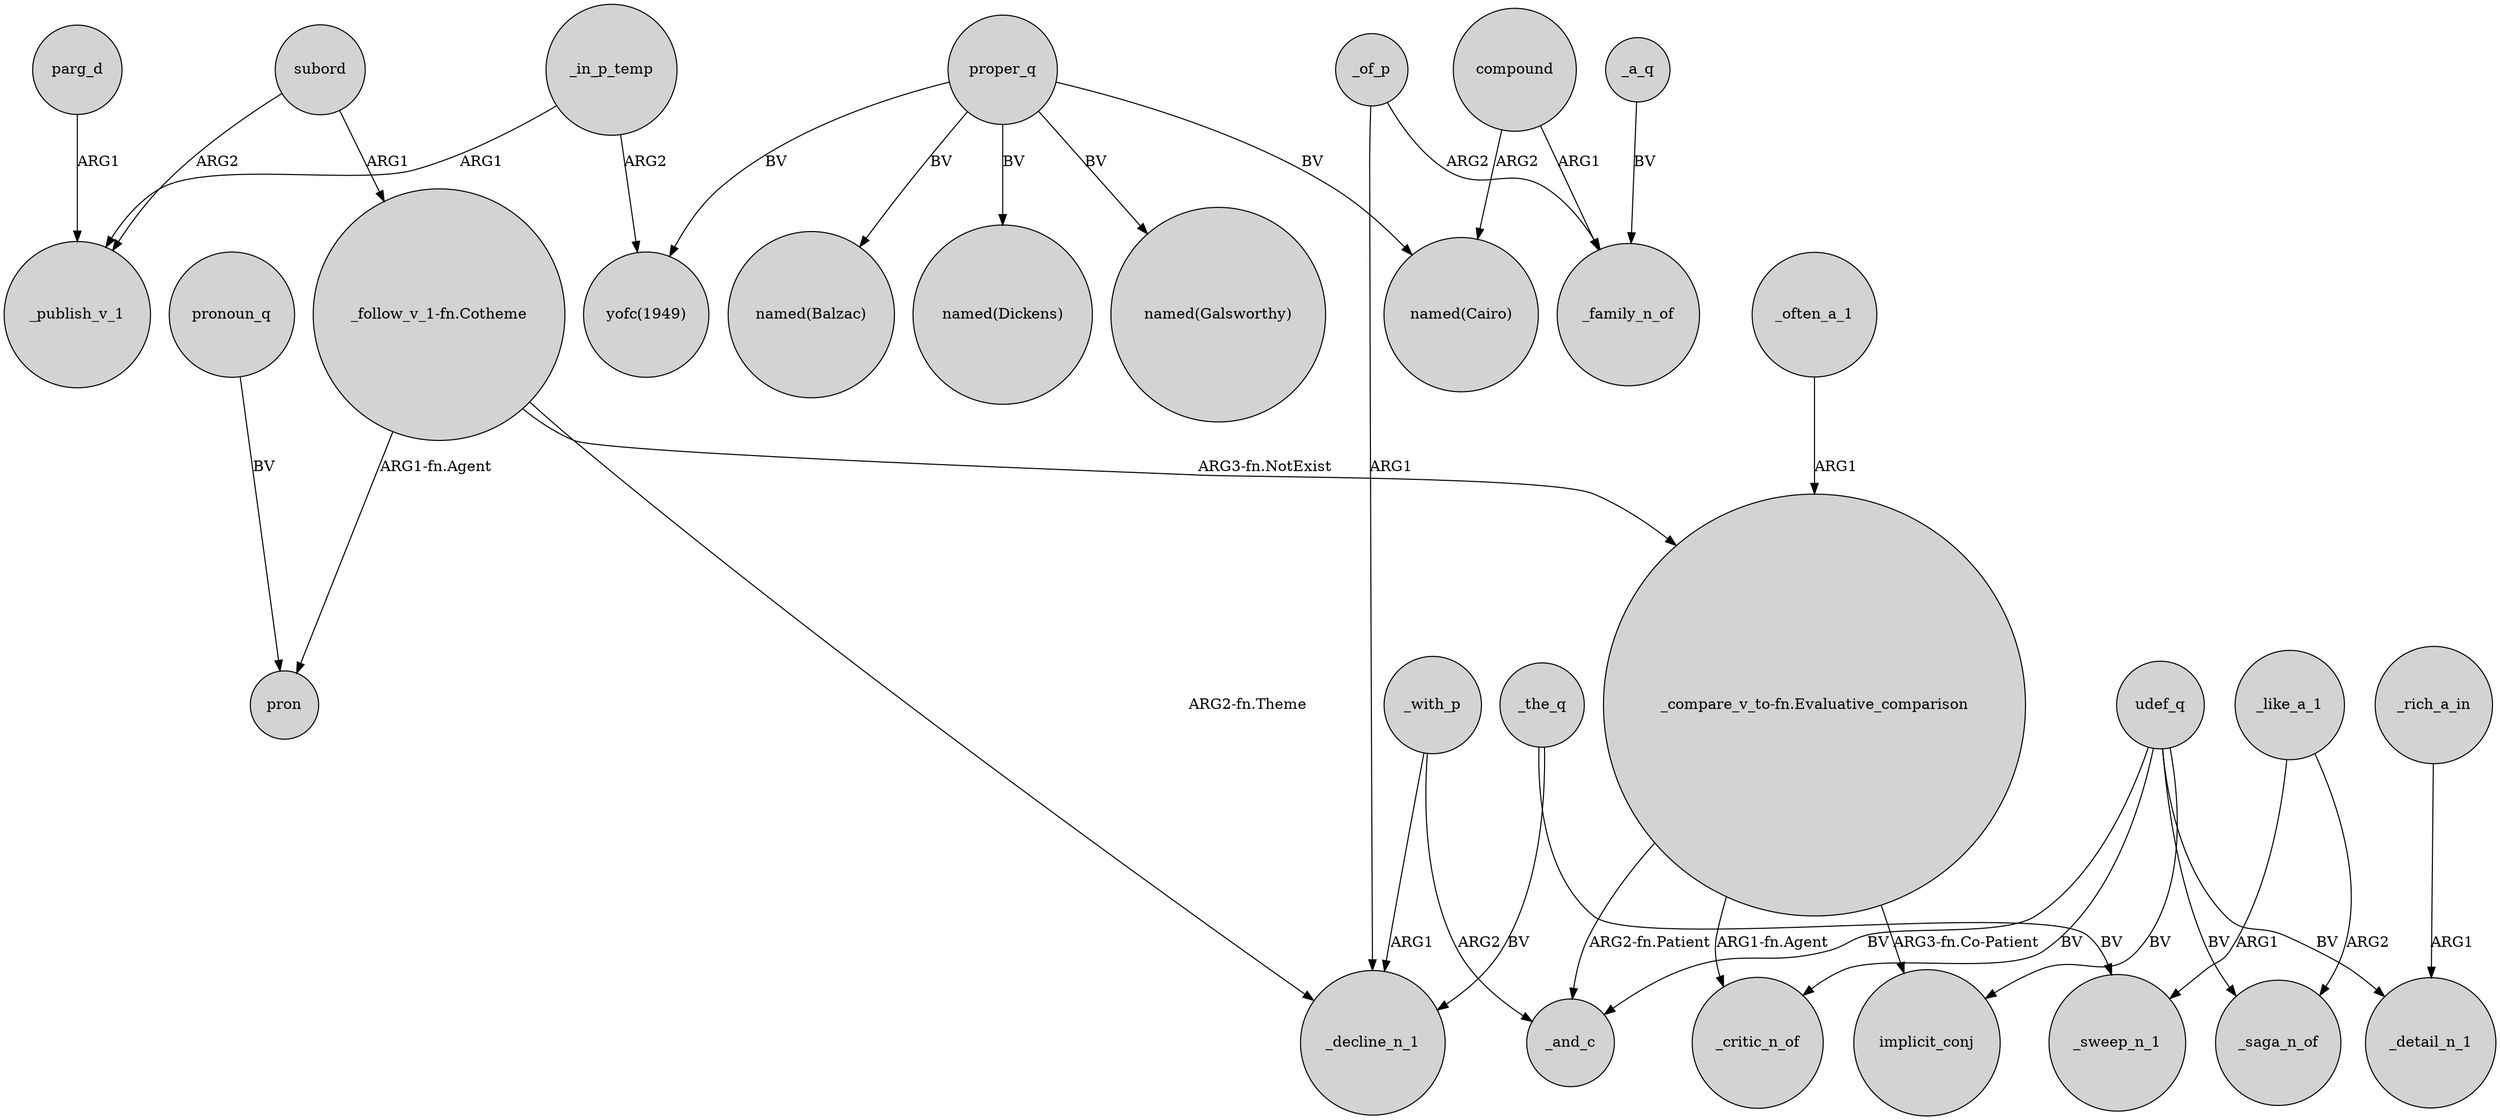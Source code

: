 digraph {
	node [shape=circle style=filled]
	subord -> _publish_v_1 [label=ARG2]
	_with_p -> _and_c [label=ARG2]
	_of_p -> _decline_n_1 [label=ARG1]
	_like_a_1 -> _saga_n_of [label=ARG2]
	compound -> _family_n_of [label=ARG1]
	_with_p -> _decline_n_1 [label=ARG1]
	"_compare_v_to-fn.Evaluative_comparison" -> _and_c [label="ARG2-fn.Patient"]
	proper_q -> "named(Balzac)" [label=BV]
	_like_a_1 -> _sweep_n_1 [label=ARG1]
	udef_q -> _critic_n_of [label=BV]
	"_compare_v_to-fn.Evaluative_comparison" -> implicit_conj [label="ARG3-fn.Co-Patient"]
	proper_q -> "named(Dickens)" [label=BV]
	_in_p_temp -> "yofc(1949)" [label=ARG2]
	subord -> "_follow_v_1-fn.Cotheme" [label=ARG1]
	_the_q -> _decline_n_1 [label=BV]
	_of_p -> _family_n_of [label=ARG2]
	_in_p_temp -> _publish_v_1 [label=ARG1]
	udef_q -> _saga_n_of [label=BV]
	udef_q -> implicit_conj [label=BV]
	"_follow_v_1-fn.Cotheme" -> "_compare_v_to-fn.Evaluative_comparison" [label="ARG3-fn.NotExist"]
	pronoun_q -> pron [label=BV]
	parg_d -> _publish_v_1 [label=ARG1]
	"_compare_v_to-fn.Evaluative_comparison" -> _critic_n_of [label="ARG1-fn.Agent"]
	_often_a_1 -> "_compare_v_to-fn.Evaluative_comparison" [label=ARG1]
	compound -> "named(Cairo)" [label=ARG2]
	_rich_a_in -> _detail_n_1 [label=ARG1]
	_a_q -> _family_n_of [label=BV]
	proper_q -> "named(Cairo)" [label=BV]
	proper_q -> "named(Galsworthy)" [label=BV]
	proper_q -> "yofc(1949)" [label=BV]
	"_follow_v_1-fn.Cotheme" -> _decline_n_1 [label="ARG2-fn.Theme"]
	_the_q -> _sweep_n_1 [label=BV]
	udef_q -> _and_c [label=BV]
	udef_q -> _detail_n_1 [label=BV]
	"_follow_v_1-fn.Cotheme" -> pron [label="ARG1-fn.Agent"]
}
